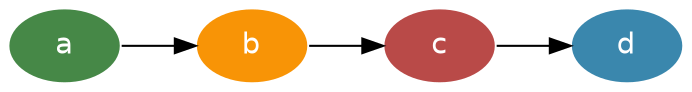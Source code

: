 digraph {
  rankdir="LR";
  node [style="filled", color="white", fontcolor="#ffffff", fontname="Helvetica"];
  
  a [fillcolor="#468847"];
  b [fillcolor="#f89406"];
  c [fillcolor="#b94a48"];
  d [fillcolor="#3a87ad"];
  a -> b -> c -> d;
}